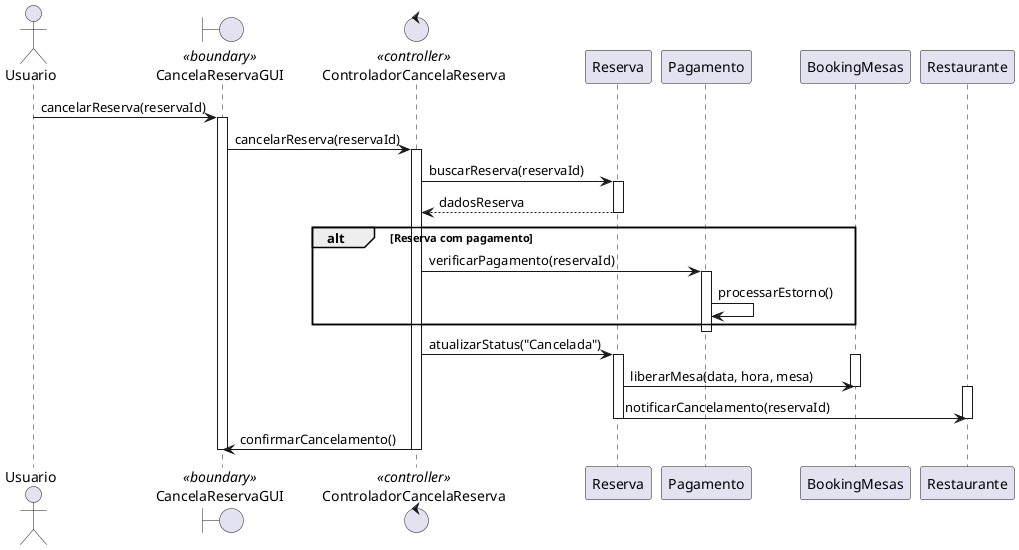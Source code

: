 @startuml
actor Usuario

boundary CancelaReservaGUI <<boundary>>
control ControladorCancelaReserva <<controller>>
participant Reserva
participant Pagamento
participant BookingMesas
participant Restaurante

Usuario -> CancelaReservaGUI : cancelarReserva(reservaId)
activate CancelaReservaGUI
CancelaReservaGUI -> ControladorCancelaReserva : cancelarReserva(reservaId)
activate ControladorCancelaReserva

ControladorCancelaReserva -> Reserva : buscarReserva(reservaId)
activate Reserva
Reserva --> ControladorCancelaReserva : dadosReserva
deactivate Reserva

alt Reserva com pagamento
    ControladorCancelaReserva -> Pagamento : verificarPagamento(reservaId)
    activate Pagamento
    Pagamento -> Pagamento : processarEstorno()
end
deactivate Pagamento

ControladorCancelaReserva -> Reserva : atualizarStatus("Cancelada")
activate Reserva
activate BookingMesas
Reserva -> BookingMesas : liberarMesa(data, hora, mesa)
deactivate BookingMesas
activate Restaurante
Reserva -> Restaurante : notificarCancelamento(reservaId)
deactivate Restaurante
deactivate Reserva

ControladorCancelaReserva -> CancelaReservaGUI : confirmarCancelamento()
deactivate ControladorCancelaReserva
deactivate CancelaReservaGUI

@enduml
